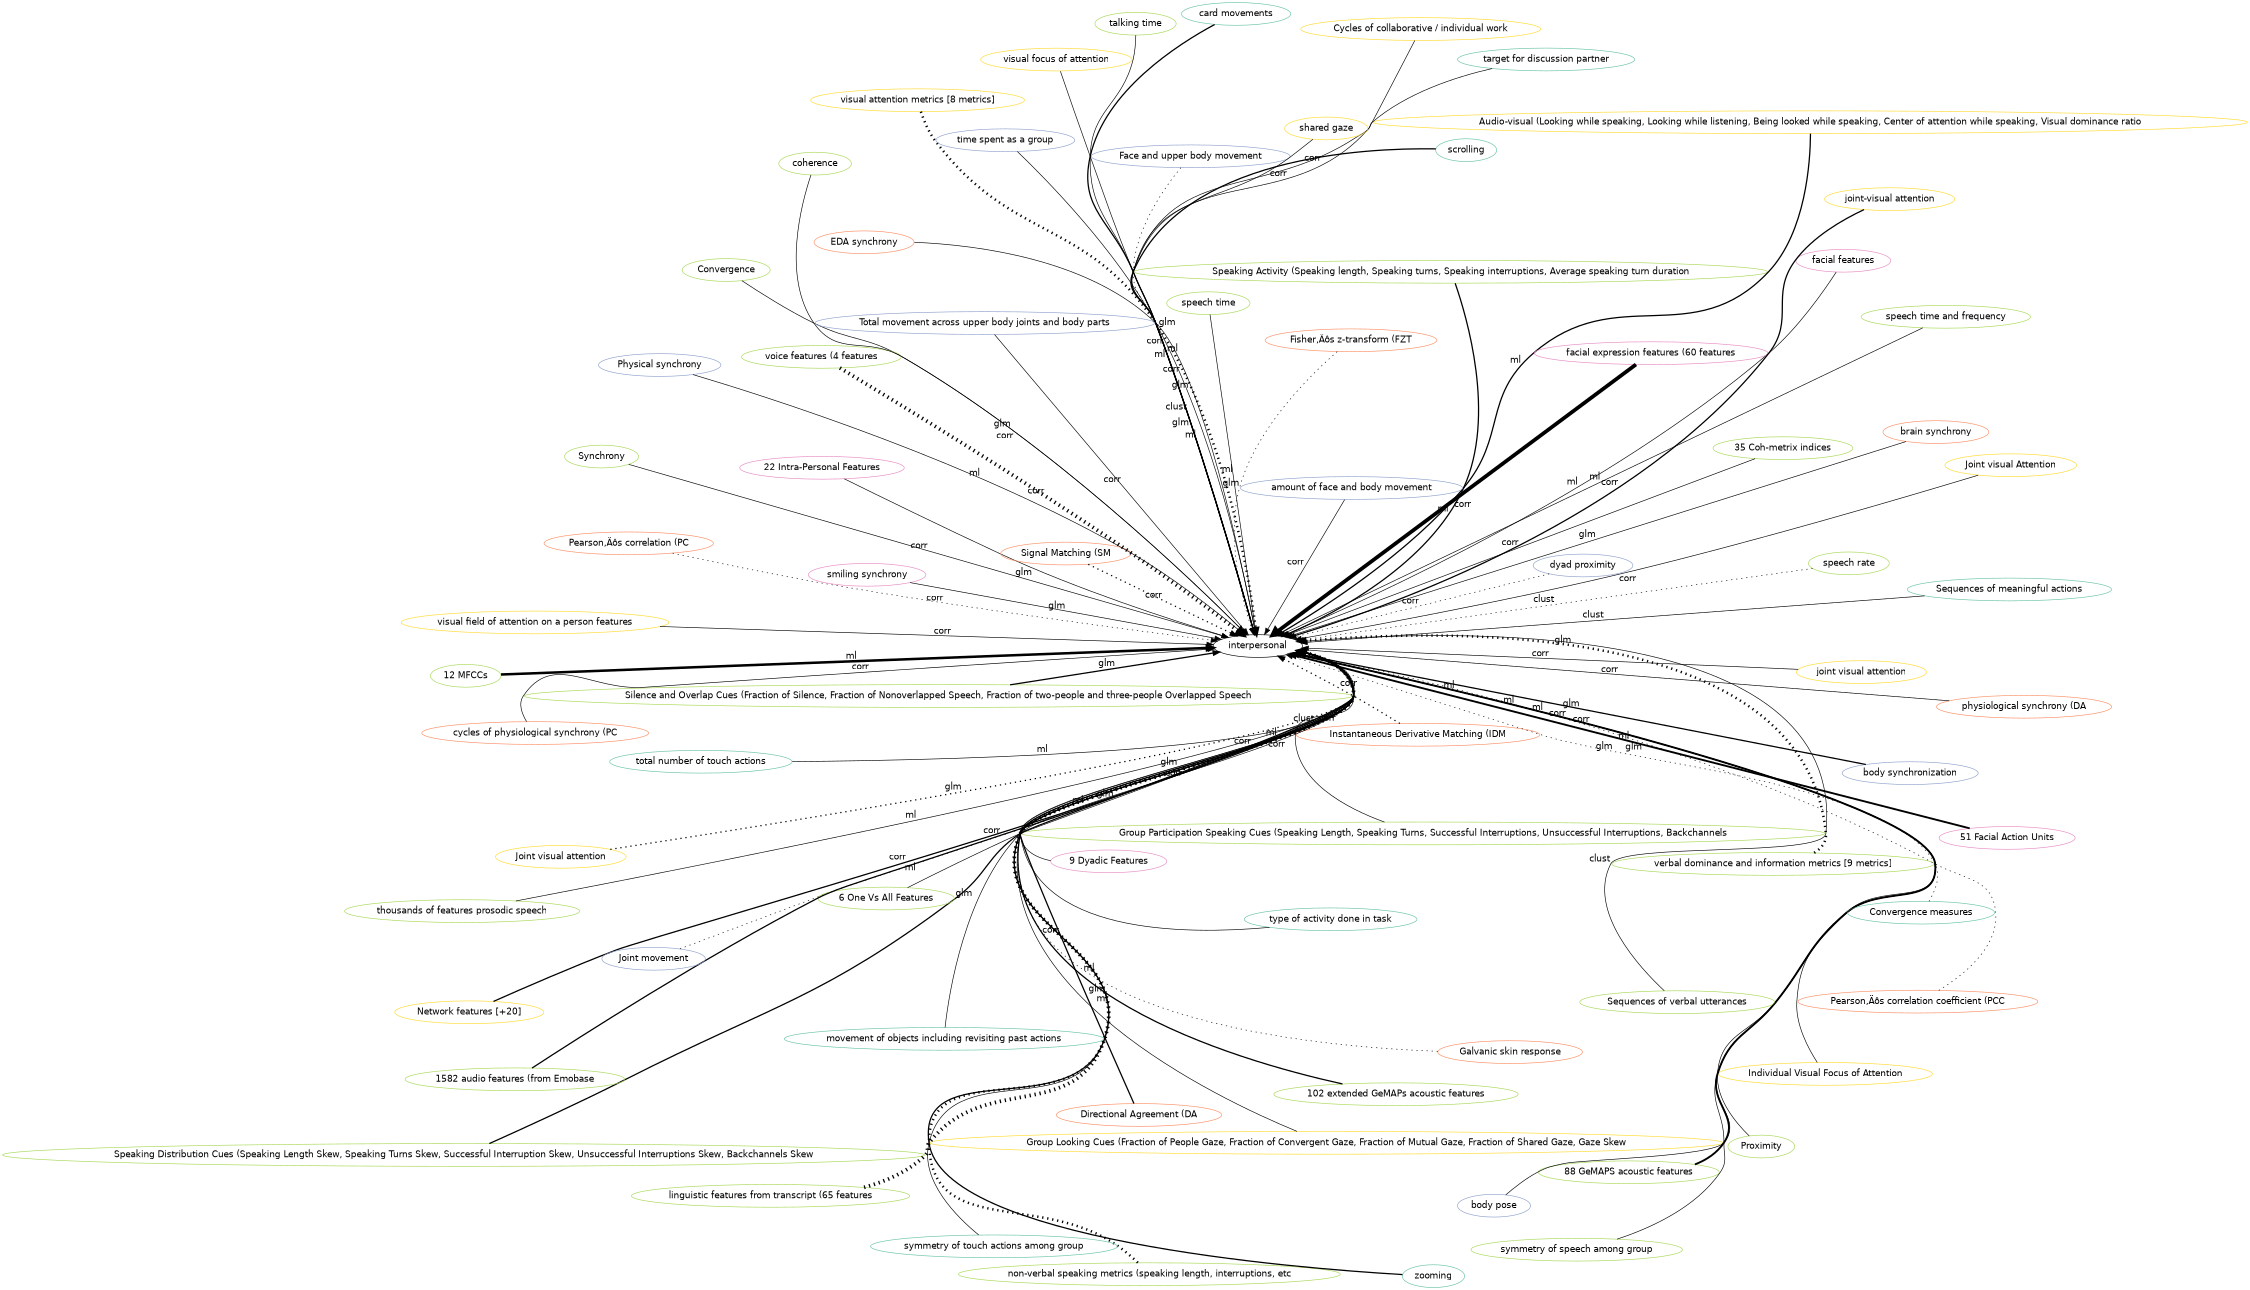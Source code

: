 digraph world {
        size="15,15";
        layout=neato
        graph [fontname = "helvetica"];
        node [fontname = "helvetica", colorscheme=set28];
        edge [fontname = "helvetica", colorscheme=set28];

	"interpersonal" [href="index.svg"];
	"verbal dominance and information metrics [9 metrics]" [href="https://scholar.google.com/scholar?hl=en&q=A%20Multimodal-Sensor-Enabled%20Room%20for%20Unobtrusive%20Group%20Meeting%20Analysis" target="_blank" , color="5"];
	"verbal dominance and information metrics [9 metrics]" [href="https://scholar.google.com/scholar?hl=en&q=A%20Multimodal-Sensor-Enabled%20Room%20for%20Unobtrusive%20Group%20Meeting%20Analysis" target="_blank" , color="5"];
	"non-verbal speaking metrics (speaking length, interruptions, etc" [href="https://scholar.google.com/scholar?hl=en&q=A%20Multimodal-Sensor-Enabled%20Room%20for%20Unobtrusive%20Group%20Meeting%20Analysis" target="_blank" , color="5"];
	"non-verbal speaking metrics (speaking length, interruptions, etc" [href="https://scholar.google.com/scholar?hl=en&q=A%20Multimodal-Sensor-Enabled%20Room%20for%20Unobtrusive%20Group%20Meeting%20Analysis" target="_blank" , color="5"];
	"visual attention metrics [8 metrics]" [href="https://scholar.google.com/scholar?hl=en&q=A%20Multimodal-Sensor-Enabled%20Room%20for%20Unobtrusive%20Group%20Meeting%20Analysis" target="_blank" , color="6"];
	"visual attention metrics [8 metrics]" [href="https://scholar.google.com/scholar?hl=en&q=A%20Multimodal-Sensor-Enabled%20Room%20for%20Unobtrusive%20Group%20Meeting%20Analysis" target="_blank" , color="6"];
	"non-verbal speaking metrics (speaking length, interruptions, etc" [href="https://scholar.google.com/scholar?hl=en&q=A%20Multimodal-Sensor-Enabled%20Room%20for%20Unobtrusive%20Group%20Meeting%20Analysis" target="_blank" , color="5"];
	"visual attention metrics [8 metrics]" [href="https://scholar.google.com/scholar?hl=en&q=A%20Multimodal-Sensor-Enabled%20Room%20for%20Unobtrusive%20Group%20Meeting%20Analysis" target="_blank" , color="6"];
	"verbal dominance and information metrics [9 metrics]" [href="https://scholar.google.com/scholar?hl=en&q=A%20Multimodal-Sensor-Enabled%20Room%20for%20Unobtrusive%20Group%20Meeting%20Analysis" target="_blank" , color="5"];
	"non-verbal speaking metrics (speaking length, interruptions, etc" [href="https://scholar.google.com/scholar?hl=en&q=A%20Multimodal-Sensor-Enabled%20Room%20for%20Unobtrusive%20Group%20Meeting%20Analysis" target="_blank" , color="5"];
	"visual attention metrics [8 metrics]" [href="https://scholar.google.com/scholar?hl=en&q=A%20Multimodal-Sensor-Enabled%20Room%20for%20Unobtrusive%20Group%20Meeting%20Analysis" target="_blank" , color="6"];
	"verbal dominance and information metrics [9 metrics]" [href="https://scholar.google.com/scholar?hl=en&q=A%20Multimodal-Sensor-Enabled%20Room%20for%20Unobtrusive%20Group%20Meeting%20Analysis" target="_blank" , color="5"];
	"Group Participation Speaking Cues (Speaking Length, Speaking Turns, Successful Interruptions, Unsuccessful Interruptions, Backchannels" [href="https://scholar.google.com/scholar?hl=en&q=Linking%20Speaking%20and%20Looking%20Behavior%20Patterns%20with%20Group%20Composition,%20Perception,%20and%20Performance" target="_blank" , color="5"];
	"Silence and Overlap Cues (Fraction of Silence, Fraction of Nonoverlapped Speech, Fraction of two-people and three-people Overlapped Speech" [href="https://scholar.google.com/scholar?hl=en&q=Linking%20Speaking%20and%20Looking%20Behavior%20Patterns%20with%20Group%20Composition,%20Perception,%20and%20Performance" target="_blank" , color="5"];
	"Speaking Distribution Cues (Speaking Length Skew, Speaking Turns Skew, Successful Interruption Skew, Unsuccessful Interruptions Skew, Backchannels Skew" [href="https://scholar.google.com/scholar?hl=en&q=Linking%20Speaking%20and%20Looking%20Behavior%20Patterns%20with%20Group%20Composition,%20Perception,%20and%20Performance" target="_blank" , color="5"];
	"Individual Visual Focus of Attention" [href="https://scholar.google.com/scholar?hl=en&q=Linking%20Speaking%20and%20Looking%20Behavior%20Patterns%20with%20Group%20Composition,%20Perception,%20and%20Performance" target="_blank" , color="6"];
	"Group Looking Cues (Fraction of People Gaze, Fraction of Convergent Gaze, Fraction of Mutual Gaze, Fraction of Shared Gaze, Gaze Skew" [href="https://scholar.google.com/scholar?hl=en&q=Linking%20Speaking%20and%20Looking%20Behavior%20Patterns%20with%20Group%20Composition,%20Perception,%20and%20Performance" target="_blank" , color="6"];
	"Silence and Overlap Cues (Fraction of Silence, Fraction of Nonoverlapped Speech, Fraction of two-people and three-people Overlapped Speech" [href="https://scholar.google.com/scholar?hl=en&q=Linking%20Speaking%20and%20Looking%20Behavior%20Patterns%20with%20Group%20Composition,%20Perception,%20and%20Performance" target="_blank" , color="5"];
	"Speaking Distribution Cues (Speaking Length Skew, Speaking Turns Skew, Successful Interruption Skew, Unsuccessful Interruptions Skew, Backchannels Skew" [href="https://scholar.google.com/scholar?hl=en&q=Linking%20Speaking%20and%20Looking%20Behavior%20Patterns%20with%20Group%20Composition,%20Perception,%20and%20Performance" target="_blank" , color="5"];
	"88 GeMAPS acoustic features" [href="https://scholar.google.com/scholar?hl=en&q=Automatic%20Recognition%20of%20Affective%20Laughter%20in%20Spontaneous%20Dyadic%20Interactions%20from%20Audiovisual%20Signals" target="_blank" , color="5"];
	"102 extended GeMAPs acoustic features" [href="https://scholar.google.com/scholar?hl=en&q=Automatic%20Recognition%20of%20Affective%20Laughter%20in%20Spontaneous%20Dyadic%20Interactions%20from%20Audiovisual%20Signals" target="_blank" , color="5"];
	"12 MFCCs" [href="https://scholar.google.com/scholar?hl=en&q=Automatic%20Recognition%20of%20Affective%20Laughter%20in%20Spontaneous%20Dyadic%20Interactions%20from%20Audiovisual%20Signals" target="_blank" , color="5"];
	"51 Facial Action Units" [href="https://scholar.google.com/scholar?hl=en&q=Automatic%20Recognition%20of%20Affective%20Laughter%20in%20Spontaneous%20Dyadic%20Interactions%20from%20Audiovisual%20Signals" target="_blank" , color="4"];
	"88 GeMAPS acoustic features" [href="https://scholar.google.com/scholar?hl=en&q=Automatic%20Recognition%20of%20Affective%20Laughter%20in%20Spontaneous%20Dyadic%20Interactions%20from%20Audiovisual%20Signals" target="_blank" , color="5"];
	"12 MFCCs" [href="https://scholar.google.com/scholar?hl=en&q=Automatic%20Recognition%20of%20Affective%20Laughter%20in%20Spontaneous%20Dyadic%20Interactions%20from%20Audiovisual%20Signals" target="_blank" , color="5"];
	"12 MFCCs" [href="https://scholar.google.com/scholar?hl=en&q=Automatic%20Recognition%20of%20Affective%20Laughter%20in%20Spontaneous%20Dyadic%20Interactions%20from%20Audiovisual%20Signals" target="_blank" , color="5"];
	"51 Facial Action Units" [href="https://scholar.google.com/scholar?hl=en&q=Automatic%20Recognition%20of%20Affective%20Laughter%20in%20Spontaneous%20Dyadic%20Interactions%20from%20Audiovisual%20Signals" target="_blank" , color="4"];
	"88 GeMAPS acoustic features" [href="https://scholar.google.com/scholar?hl=en&q=Automatic%20Recognition%20of%20Affective%20Laughter%20in%20Spontaneous%20Dyadic%20Interactions%20from%20Audiovisual%20Signals" target="_blank" , color="5"];
	"102 extended GeMAPs acoustic features" [href="https://scholar.google.com/scholar?hl=en&q=Automatic%20Recognition%20of%20Affective%20Laughter%20in%20Spontaneous%20Dyadic%20Interactions%20from%20Audiovisual%20Signals" target="_blank" , color="5"];
	"12 MFCCs" [href="https://scholar.google.com/scholar?hl=en&q=Automatic%20Recognition%20of%20Affective%20Laughter%20in%20Spontaneous%20Dyadic%20Interactions%20from%20Audiovisual%20Signals" target="_blank" , color="5"];
	"51 Facial Action Units" [href="https://scholar.google.com/scholar?hl=en&q=Automatic%20Recognition%20of%20Affective%20Laughter%20in%20Spontaneous%20Dyadic%20Interactions%20from%20Audiovisual%20Signals" target="_blank" , color="4"];
	"speech rate" [href="https://scholar.google.com/scholar?hl=en&q=Modeling%20Team-level%20Multimodal%20Dynamics%20during%20Multiparty%20Collaboration" target="_blank" , color="5"];
	"Face and upper body movement" [href="https://scholar.google.com/scholar?hl=en&q=Modeling%20Team-level%20Multimodal%20Dynamics%20during%20Multiparty%20Collaboration" target="_blank" , color="3"];
	"Galvanic skin response" [href="https://scholar.google.com/scholar?hl=en&q=Modeling%20Team-level%20Multimodal%20Dynamics%20during%20Multiparty%20Collaboration" target="_blank" , color="2"];
	"Proximity" [href="https://scholar.google.com/scholar?hl=en&q=Acoustic-Prosodic%20Entrainment%20and%20Rapport%20in%20Collaborative%20Learning%20Dialogues" target="_blank" , color="5"];
	"Convergence" [href="https://scholar.google.com/scholar?hl=en&q=Acoustic-Prosodic%20Entrainment%20and%20Rapport%20in%20Collaborative%20Learning%20Dialogues" target="_blank" , color="5"];
	"Synchrony" [href="https://scholar.google.com/scholar?hl=en&q=Acoustic-Prosodic%20Entrainment%20and%20Rapport%20in%20Collaborative%20Learning%20Dialogues" target="_blank" , color="5"];
	"22 Intra-Personal Features" [href="https://scholar.google.com/scholar?hl=en&q=Personality%20classification%20and%20behaviour%20interpretation:%20An%20approach%20based%20on%20feature%20categories" target="_blank" , color="4"];
	"9 Dyadic Features" [href="https://scholar.google.com/scholar?hl=en&q=Personality%20classification%20and%20behaviour%20interpretation:%20An%20approach%20based%20on%20feature%20categories" target="_blank" , color="4"];
	"6 One Vs All Features" [href="https://scholar.google.com/scholar?hl=en&q=Personality%20classification%20and%20behaviour%20interpretation:%20An%20approach%20based%20on%20feature%20categories" target="_blank" , color="5"];
	"Speaking Activity (Speaking length, Speaking turns, Speaking interruptions, Average speaking turn duration" [href="https://scholar.google.com/scholar?hl=en&q=Emergent%20leaders%20through%20looking%20and%20speaking:%20from%20audio-visual%20data%20to%20multimodal%20recognition" target="_blank" , color="5"];
	"Audio-visual (Looking while speaking, Looking while listening, Being looked while speaking, Center of attention while speaking, Visual dominance ratio" [href="https://scholar.google.com/scholar?hl=en&q=Emergent%20leaders%20through%20looking%20and%20speaking:%20from%20audio-visual%20data%20to%20multimodal%20recognition" target="_blank" , color="6"];
	"Speaking Activity (Speaking length, Speaking turns, Speaking interruptions, Average speaking turn duration" [href="https://scholar.google.com/scholar?hl=en&q=Emergent%20leaders%20through%20looking%20and%20speaking:%20from%20audio-visual%20data%20to%20multimodal%20recognition" target="_blank" , color="5"];
	"Audio-visual (Looking while speaking, Looking while listening, Being looked while speaking, Center of attention while speaking, Visual dominance ratio" [href="https://scholar.google.com/scholar?hl=en&q=Emergent%20leaders%20through%20looking%20and%20speaking:%20from%20audio-visual%20data%20to%20multimodal%20recognition" target="_blank" , color="6"];
	"visual focus of attention" [href="https://scholar.google.com/scholar?hl=en&q=Real-time%20mutual%20gaze%20perception" target="_blank" , color="6"];
	"body pose" [href="https://scholar.google.com/scholar?hl=en&q=Real-time%20mutual%20gaze%20perception" target="_blank" , color="3"];
	"facial features" [href="https://scholar.google.com/scholar?hl=en&q=Real-time%20mutual%20gaze%20perception" target="_blank" , color="4"];
	"Signal Matching (SM" [href="https://scholar.google.com/scholar?hl=en&q=Investigating%20collaborative%20learning%20success%20with%20physiological%20coupling%20indices%20based%20on%20electrodermal%20activity" target="_blank" , color="2"];
	"Directional Agreement (DA" [href="https://scholar.google.com/scholar?hl=en&q=Investigating%20collaborative%20learning%20success%20with%20physiological%20coupling%20indices%20based%20on%20electrodermal%20activity" target="_blank" , color="2"];
	"Pearson‚Äôs correlation coefficient (PCC" [href="https://scholar.google.com/scholar?hl=en&q=Investigating%20collaborative%20learning%20success%20with%20physiological%20coupling%20indices%20based%20on%20electrodermal%20activity" target="_blank" , color="2"];
	"Fisher‚Äôs z-transform (FZT" [href="https://scholar.google.com/scholar?hl=en&q=Investigating%20collaborative%20learning%20success%20with%20physiological%20coupling%20indices%20based%20on%20electrodermal%20activity" target="_blank" , color="2"];
	"Instantaneous Derivative Matching (IDM" [href="https://scholar.google.com/scholar?hl=en&q=Investigating%20collaborative%20learning%20success%20with%20physiological%20coupling%20indices%20based%20on%20electrodermal%20activity" target="_blank" , color="2"];
	"linguistic features from transcript (65 features" [href="https://scholar.google.com/scholar?hl=en&q=Multimodal%20Analysis%20of%20Vocal%20Collaborative%20Search:A%20Public%20Corpus%20and%20Results" target="_blank" , color="5"];
	"voice features (4 features" [href="https://scholar.google.com/scholar?hl=en&q=Multimodal%20Analysis%20of%20Vocal%20Collaborative%20Search:A%20Public%20Corpus%20and%20Results" target="_blank" , color="5"];
	"facial expression features (60 features" [href="https://scholar.google.com/scholar?hl=en&q=Multimodal%20Analysis%20of%20Vocal%20Collaborative%20Search:A%20Public%20Corpus%20and%20Results" target="_blank" , color="4"];
	"linguistic features from transcript (65 features" [href="https://scholar.google.com/scholar?hl=en&q=Multimodal%20Analysis%20of%20Vocal%20Collaborative%20Search:A%20Public%20Corpus%20and%20Results" target="_blank" , color="5"];
	"voice features (4 features" [href="https://scholar.google.com/scholar?hl=en&q=Multimodal%20Analysis%20of%20Vocal%20Collaborative%20Search:A%20Public%20Corpus%20and%20Results" target="_blank" , color="5"];
	"facial expression features (60 features" [href="https://scholar.google.com/scholar?hl=en&q=Multimodal%20Analysis%20of%20Vocal%20Collaborative%20Search:A%20Public%20Corpus%20and%20Results" target="_blank" , color="4"];
	"linguistic features from transcript (65 features" [href="https://scholar.google.com/scholar?hl=en&q=Multimodal%20Analysis%20of%20Vocal%20Collaborative%20Search:A%20Public%20Corpus%20and%20Results" target="_blank" , color="5"];
	"voice features (4 features" [href="https://scholar.google.com/scholar?hl=en&q=Multimodal%20Analysis%20of%20Vocal%20Collaborative%20Search:A%20Public%20Corpus%20and%20Results" target="_blank" , color="5"];
	"facial expression features (60 features" [href="https://scholar.google.com/scholar?hl=en&q=Multimodal%20Analysis%20of%20Vocal%20Collaborative%20Search:A%20Public%20Corpus%20and%20Results" target="_blank" , color="4"];
	"linguistic features from transcript (65 features" [href="https://scholar.google.com/scholar?hl=en&q=Multimodal%20Analysis%20of%20Vocal%20Collaborative%20Search:A%20Public%20Corpus%20and%20Results" target="_blank" , color="5"];
	"voice features (4 features" [href="https://scholar.google.com/scholar?hl=en&q=Multimodal%20Analysis%20of%20Vocal%20Collaborative%20Search:A%20Public%20Corpus%20and%20Results" target="_blank" , color="5"];
	"linguistic features from transcript (65 features" [href="https://scholar.google.com/scholar?hl=en&q=Multimodal%20Analysis%20of%20Vocal%20Collaborative%20Search:A%20Public%20Corpus%20and%20Results" target="_blank" , color="5"];
	"voice features (4 features" [href="https://scholar.google.com/scholar?hl=en&q=Multimodal%20Analysis%20of%20Vocal%20Collaborative%20Search:A%20Public%20Corpus%20and%20Results" target="_blank" , color="5"];
	"linguistic features from transcript (65 features" [href="https://scholar.google.com/scholar?hl=en&q=Multimodal%20Analysis%20of%20Vocal%20Collaborative%20Search:A%20Public%20Corpus%20and%20Results" target="_blank" , color="5"];
	"voice features (4 features" [href="https://scholar.google.com/scholar?hl=en&q=Multimodal%20Analysis%20of%20Vocal%20Collaborative%20Search:A%20Public%20Corpus%20and%20Results" target="_blank" , color="5"];
	"facial expression features (60 features" [href="https://scholar.google.com/scholar?hl=en&q=Multimodal%20Analysis%20of%20Vocal%20Collaborative%20Search:A%20Public%20Corpus%20and%20Results" target="_blank" , color="4"];
	"facial expression features (60 features" [href="https://scholar.google.com/scholar?hl=en&q=Multimodal%20Analysis%20of%20Vocal%20Collaborative%20Search:A%20Public%20Corpus%20and%20Results" target="_blank" , color="4"];
	"facial expression features (60 features" [href="https://scholar.google.com/scholar?hl=en&q=Multimodal%20Analysis%20of%20Vocal%20Collaborative%20Search:A%20Public%20Corpus%20and%20Results" target="_blank" , color="4"];
	"type of activity done in task" [href="https://scholar.google.com/scholar?hl=en&q=Focused%20or%20Stuck%20Together:%20Multimodal%20Patterns%20Reveal%20Triads’%20Performance%20in%20Collaborative%20Problem%20Solving" target="_blank" , color="1"];
	"amount of face and body movement" [href="https://scholar.google.com/scholar?hl=en&q=Focused%20or%20Stuck%20Together:%20Multimodal%20Patterns%20Reveal%20Triads’%20Performance%20in%20Collaborative%20Problem%20Solving" target="_blank" , color="3"];
	"target for discussion partner" [href="https://scholar.google.com/scholar?hl=en&q=Focused%20or%20Stuck%20Together:%20Multimodal%20Patterns%20Reveal%20Triads’%20Performance%20in%20Collaborative%20Problem%20Solving" target="_blank" , color="1"];
	"Signal Matching (SM" [href="https://scholar.google.com/scholar?hl=en&q=Using%20Physiological%20Synchrony%20as%20an%20Indicator%20of%20Collaboration%20Quality,%20Task%20Performance%20and%20Learning" target="_blank" , color="2"];
	"Instantaneous Derivative Matching (IDM" [href="https://scholar.google.com/scholar?hl=en&q=Using%20Physiological%20Synchrony%20as%20an%20Indicator%20of%20Collaboration%20Quality,%20Task%20Performance%20and%20Learning" target="_blank" , color="2"];
	"Pearson‚Äôs correlation (PC" [href="https://scholar.google.com/scholar?hl=en&q=Using%20Physiological%20Synchrony%20as%20an%20Indicator%20of%20Collaboration%20Quality,%20Task%20Performance%20and%20Learning" target="_blank" , color="2"];
	"Directional Agreement (DA" [href="https://scholar.google.com/scholar?hl=en&q=Using%20Physiological%20Synchrony%20as%20an%20Indicator%20of%20Collaboration%20Quality,%20Task%20Performance%20and%20Learning" target="_blank" , color="2"];
	"visual field of attention on a person features" [href="https://scholar.google.com/scholar?hl=en&q=Detecting%20Emergent%20Leader%20in%20a%20Meeting%20Environment" target="_blank" , color="6"];
	"time spent as a group" [href="https://scholar.google.com/scholar?hl=en&q=Using%20Motion%20Sensors%20to%20Understand%20Collaborative%20Interactions%20in%20Digital%20Fabrication%20Labs" target="_blank" , color="3"];
	"EDA synchrony" [href="https://scholar.google.com/scholar?hl=en&q=Physiological%20evidence%20of%20interpersonal%20dynamics%20in%20a%20cooperative%20production%20task" target="_blank" , color="2"];
	"smiling synchrony" [href="https://scholar.google.com/scholar?hl=en&q=Physiological%20evidence%20of%20interpersonal%20dynamics%20in%20a%20cooperative%20production%20task" target="_blank" , color="4"];
	"brain synchrony" [href="https://scholar.google.com/scholar?hl=en&q=Brain-to-Brain%20Synchrony%20Tracks%20Real-World%20Dynamic%20Group%20Interactions%20in%20the%20Classroom" target="_blank" , color="2"];
	"body synchronization" [href="https://scholar.google.com/scholar?hl=en&q=Body%20synchrony%20in%20triadic%20interaction" target="_blank" , color="3"];
	"body synchronization" [href="https://scholar.google.com/scholar?hl=en&q=Body%20synchrony%20in%20triadic%20interaction" target="_blank" , color="3"];
	"Joint visual attention" [href="https://scholar.google.com/scholar?hl=en&q=Using%20Eye-Tracking%20Technology%20to%20Support%20Visual%20Coordination%20in%20Collaborative%20Problem-Solving%20Groups" target="_blank" , color="6"];
	"Joint visual attention" [href="https://scholar.google.com/scholar?hl=en&q=The%20Effect%20of%20Mutual%20Gaze%20Perception%20on%20Students’%20Verbal%20Coordination" target="_blank" , color="6"];
	"Convergence measures" [href="https://scholar.google.com/scholar?hl=en&q=The%20Effect%20of%20Mutual%20Gaze%20Perception%20on%20Students’%20Verbal%20Coordination" target="_blank" , color="1"];
	"Sequences of verbal utterances" [href="https://scholar.google.com/scholar?hl=en&q=Capturing%20and%20analyzing%20verbal%20and%20physical%20collaborative%20learning%20interactions%20at%20an%20enriched%20interactive%20tabletop" target="_blank" , color="5"];
	"Sequences of meaningful actions" [href="https://scholar.google.com/scholar?hl=en&q=Capturing%20and%20analyzing%20verbal%20and%20physical%20collaborative%20learning%20interactions%20at%20an%20enriched%20interactive%20tabletop" target="_blank" , color="1"];
	"physiological synchrony (DA" [href="https://scholar.google.com/scholar?hl=en&q=Unpacking%20the%20relationship%20between%20existing%20and%20new%20measures%20of%20physiological%20synchrony%20and%20collaborative%20learning:%20a%20mixed%20methods%20study" target="_blank" , color="2"];
	"cycles of physiological synchrony (PC" [href="https://scholar.google.com/scholar?hl=en&q=Unpacking%20the%20relationship%20between%20existing%20and%20new%20measures%20of%20physiological%20synchrony%20and%20collaborative%20learning:%20a%20mixed%20methods%20study" target="_blank" , color="2"];
	"Joint visual Attention" [href="https://scholar.google.com/scholar?hl=en&q=Leveraging%20Mobile%20Eye-Trackers%20to%20Capture%20Joint%20Visual%20Attention%20in%20Co-Located%20Collaborative%20Learning" target="_blank" , color="6"];
	"Cycles of collaborative / individual work" [href="https://scholar.google.com/scholar?hl=en&q=Leveraging%20Mobile%20Eye-Trackers%20to%20Capture%20Joint%20Visual%20Attention%20in%20Co-Located%20Collaborative%20Learning" target="_blank" , color="6"];
	"card movements" [href="https://scholar.google.com/scholar?hl=en&q=High%20Accuracy%20Detection%20of%20Collaboration%20From%20Log%20Data%20and%20Superficial%20Speech%20Features" target="_blank" , color="1"];
	"scrolling" [href="https://scholar.google.com/scholar?hl=en&q=High%20Accuracy%20Detection%20of%20Collaboration%20From%20Log%20Data%20and%20Superficial%20Speech%20Features" target="_blank" , color="1"];
	"zooming" [href="https://scholar.google.com/scholar?hl=en&q=High%20Accuracy%20Detection%20of%20Collaboration%20From%20Log%20Data%20and%20Superficial%20Speech%20Features" target="_blank" , color="1"];
	"1582 audio features (from Emobase" [href="https://scholar.google.com/scholar?hl=en&q=High%20Accuracy%20Detection%20of%20Collaboration%20From%20Log%20Data%20and%20Superficial%20Speech%20Features" target="_blank" , color="5"];
	"card movements" [href="https://scholar.google.com/scholar?hl=en&q=High%20Accuracy%20Detection%20of%20Collaboration%20From%20Log%20Data%20and%20Superficial%20Speech%20Features" target="_blank" , color="1"];
	"scrolling" [href="https://scholar.google.com/scholar?hl=en&q=High%20Accuracy%20Detection%20of%20Collaboration%20From%20Log%20Data%20and%20Superficial%20Speech%20Features" target="_blank" , color="1"];
	"zooming" [href="https://scholar.google.com/scholar?hl=en&q=High%20Accuracy%20Detection%20of%20Collaboration%20From%20Log%20Data%20and%20Superficial%20Speech%20Features" target="_blank" , color="1"];
	"1582 audio features (from Emobase" [href="https://scholar.google.com/scholar?hl=en&q=High%20Accuracy%20Detection%20of%20Collaboration%20From%20Log%20Data%20and%20Superficial%20Speech%20Features" target="_blank" , color="5"];
	"coherence" [href="https://scholar.google.com/scholar?hl=en&q=Does%20Seeing%20One%20Another’s%20Gaze%20Affect%20Group%20Dialogue?" target="_blank" , color="5"];
	"35 Coh-metrix indices" [href="https://scholar.google.com/scholar?hl=en&q=Predicting%20the%20Quality%20of%20Collaborative%20Problem%20Solving%20Through%20Linguistic%20Analysis%20of%20Discourse" target="_blank" , color="5"];
	"Physical synchrony" [href="https://scholar.google.com/scholar?hl=en&q=Predicting%20the%20Quality%20of%20Collaborative%20Problem%20Solving%20Through%20Linguistic%20Analysis%20of%20Discourse" target="_blank" , color="3"];
	"Total movement across upper body joints and body parts" [href="https://scholar.google.com/scholar?hl=en&q=Toward%20Using%20Multi-Modal%20Learning%20Analytics%20to%20Support%20and%20Measure%20Collaboration%20in%20Co-Located%20Dyads" target="_blank" , color="3"];
	"talking time" [href="https://scholar.google.com/scholar?hl=en&q=Toward%20Using%20Multi-Modal%20Learning%20Analytics%20to%20Support%20and%20Measure%20Collaboration%20in%20Co-Located%20Dyads" target="_blank" , color="5"];
	"Network features [+20]" [href="https://scholar.google.com/scholar?hl=en&q=Toward%20Collaboration%20Sensing" target="_blank" , color="6"];
	"Network features [+20]" [href="https://scholar.google.com/scholar?hl=en&q=Toward%20Collaboration%20Sensing" target="_blank" , color="6"];
	"joint-visual attention" [href="https://scholar.google.com/scholar?hl=en&q=Unpacking%20Collaborative%20Learning%20Processes%20during%20Hands-on%20Activities%20using%20Mobile%20Eye-Trackers" target="_blank" , color="6"];
	"joint-visual attention" [href="https://scholar.google.com/scholar?hl=en&q=Unpacking%20Collaborative%20Learning%20Processes%20during%20Hands-on%20Activities%20using%20Mobile%20Eye-Trackers" target="_blank" , color="6"];
	"joint visual attention" [href="https://scholar.google.com/scholar?hl=en&q=3D%20Tangibles%20Facilitate%20Joint%20Visual%20Attention%20in%20Dyads" target="_blank" , color="6"];
	"Joint movement" [href="https://scholar.google.com/scholar?hl=en&q=Exploring%20Collaboration%20Using%20Motion%20Sensors%20and%20Multi-Modal%20Learning%20Analytics" target="_blank" , color="3"];
	"dyad proximity" [href="https://scholar.google.com/scholar?hl=en&q=Exploring%20Collaboration%20Using%20Motion%20Sensors%20and%20Multi-Modal%20Learning%20Analytics" target="_blank" , color="3"];
	"speech time and frequency" [href="https://scholar.google.com/scholar?hl=en&q=An%20Automatic%20Approach%20for%20Mining%20Patterns%20of%20Collaboration%20around%20an%20Interactive%20Tabletop" target="_blank" , color="5"];
	"symmetry of speech among group" [href="https://scholar.google.com/scholar?hl=en&q=An%20Automatic%20Approach%20for%20Mining%20Patterns%20of%20Collaboration%20around%20an%20Interactive%20Tabletop" target="_blank" , color="5"];
	"total number of touch actions" [href="https://scholar.google.com/scholar?hl=en&q=An%20Automatic%20Approach%20for%20Mining%20Patterns%20of%20Collaboration%20around%20an%20Interactive%20Tabletop" target="_blank" , color="1"];
	"symmetry of touch actions among group" [href="https://scholar.google.com/scholar?hl=en&q=An%20Automatic%20Approach%20for%20Mining%20Patterns%20of%20Collaboration%20around%20an%20Interactive%20Tabletop" target="_blank" , color="1"];
	"shared gaze" [href="https://scholar.google.com/scholar?hl=en&q=Effects%20of%20Shared%20Gaze%20on%20Audio-%20Versus%20Text-Based%20Remote%20Collaborations" target="_blank" , color="6"];
	"speech time" [href="https://scholar.google.com/scholar?hl=en&q=Using%20the%20Tablet%20Gestures%20and%20Speech%20of%20Pairs%20of%20Students%20to%20Classify%20Their%20Collaboration" target="_blank" , color="5"];
	"thousands of features prosodic speech" [href="https://scholar.google.com/scholar?hl=en&q=Using%20the%20Tablet%20Gestures%20and%20Speech%20of%20Pairs%20of%20Students%20to%20Classify%20Their%20Collaboration" target="_blank" , color="5"];
	"movement of objects including revisiting past actions" [href="https://scholar.google.com/scholar?hl=en&q=Using%20the%20Tablet%20Gestures%20and%20Speech%20of%20Pairs%20of%20Students%20to%20Classify%20Their%20Collaboration" target="_blank" , color="1"];
	"verbal dominance and information metrics [9 metrics]" -> "interpersonal" [label="glm", labeltooltip=4, style="dotted", penwidth=4];
	"non-verbal speaking metrics (speaking length, interruptions, etc" -> "interpersonal" [label="glm", labeltooltip=4, style="dotted", penwidth=4];
	"visual attention metrics [8 metrics]" -> "interpersonal" [label="glm", labeltooltip=4, style="dotted", penwidth=4];
	"Group Participation Speaking Cues (Speaking Length, Speaking Turns, Successful Interruptions, Unsuccessful Interruptions, Backchannels" -> "interpersonal" [label="corr", labeltooltip=1, style="solid", penwidth=1];
	"Silence and Overlap Cues (Fraction of Silence, Fraction of Nonoverlapped Speech, Fraction of two-people and three-people Overlapped Speech" -> "interpersonal" [label="glm", labeltooltip=2, style="solid", penwidth=2];
	"Speaking Distribution Cues (Speaking Length Skew, Speaking Turns Skew, Successful Interruption Skew, Unsuccessful Interruptions Skew, Backchannels Skew" -> "interpersonal" [label="glm", labeltooltip=2, style="solid", penwidth=2];
	"Individual Visual Focus of Attention" -> "interpersonal" [label="corr", labeltooltip=1, style="solid", penwidth=1];
	"Group Looking Cues (Fraction of People Gaze, Fraction of Convergent Gaze, Fraction of Mutual Gaze, Fraction of Shared Gaze, Gaze Skew" -> "interpersonal" [label="corr", labeltooltip=1, style="solid", penwidth=1];
	"88 GeMAPS acoustic features" -> "interpersonal" [label="ml", labeltooltip=3, style="solid", penwidth=3];
	"102 extended GeMAPs acoustic features" -> "interpersonal" [label="ml", labeltooltip=2, style="solid", penwidth=2];
	"12 MFCCs" -> "interpersonal" [label="ml", labeltooltip=4, style="solid", penwidth=4];
	"51 Facial Action Units" -> "interpersonal" [label="ml", labeltooltip=3, style="solid", penwidth=3];
	"speech rate" -> "interpersonal" [label="clust", labeltooltip=1, style="dotted", penwidth=1];
	"Face and upper body movement" -> "interpersonal" [label="clust", labeltooltip=1, style="dotted", penwidth=1];
	"Galvanic skin response" -> "interpersonal" [label="clust", labeltooltip=1, style="dotted", penwidth=1];
	"Proximity" -> "interpersonal" [label="corr", labeltooltip=1, style="solid", penwidth=1];
	"Convergence" -> "interpersonal" [label="corr", labeltooltip=1, style="solid", penwidth=1];
	"Synchrony" -> "interpersonal" [label="corr", labeltooltip=1, style="solid", penwidth=1];
	"22 Intra-Personal Features" -> "interpersonal" [label="glm", labeltooltip=1, style="solid", penwidth=1];
	"9 Dyadic Features" -> "interpersonal" [label="glm", labeltooltip=1, style="solid", penwidth=1];
	"6 One Vs All Features" -> "interpersonal" [label="glm", labeltooltip=1, style="solid", penwidth=1];
	"Speaking Activity (Speaking length, Speaking turns, Speaking interruptions, Average speaking turn duration" -> "interpersonal" [label="ml", labeltooltip=2, style="solid", penwidth=2];
	"Audio-visual (Looking while speaking, Looking while listening, Being looked while speaking, Center of attention while speaking, Visual dominance ratio" -> "interpersonal" [label="ml", labeltooltip=2, style="solid", penwidth=2];
	"visual focus of attention" -> "interpersonal" [label="ml", labeltooltip=1, style="solid", penwidth=1];
	"body pose" -> "interpersonal" [label="ml", labeltooltip=1, style="solid", penwidth=1];
	"facial features" -> "interpersonal" [label="ml", labeltooltip=1, style="solid", penwidth=1];
	"Signal Matching (SM" -> "interpersonal" [label="corr", labeltooltip=2, style="dotted", penwidth=2];
	"Directional Agreement (DA" -> "interpersonal" [label="corr", labeltooltip=2, style="solid", penwidth=2];
	"Pearson‚Äôs correlation coefficient (PCC" -> "interpersonal" [label="glm", labeltooltip=1, style="dotted", penwidth=1];
	"Fisher‚Äôs z-transform (FZT" -> "interpersonal" [label="glm", labeltooltip=1, style="dotted", penwidth=1];
	"Instantaneous Derivative Matching (IDM" -> "interpersonal" [label="corr", labeltooltip=2, style="dotted", penwidth=2];
	"linguistic features from transcript (65 features" -> "interpersonal" [label="corr", labeltooltip=6, style="dotted", penwidth=6];
	"voice features (4 features" -> "interpersonal" [label="corr", labeltooltip=6, style="dotted", penwidth=6];
	"facial expression features (60 features" -> "interpersonal" [label="corr", labeltooltip=6, style="solid", penwidth=6];
	"type of activity done in task" -> "interpersonal" [label="corr", labeltooltip=1, style="solid", penwidth=1];
	"amount of face and body movement" -> "interpersonal" [label="corr", labeltooltip=1, style="solid", penwidth=1];
	"target for discussion partner" -> "interpersonal" [label="corr", labeltooltip=1, style="solid", penwidth=1];
	"Pearson‚Äôs correlation (PC" -> "interpersonal" [label="corr", labeltooltip=1, style="dotted", penwidth=1];
	"visual field of attention on a person features" -> "interpersonal" [label="corr", labeltooltip=1, style="solid", penwidth=1];
	"time spent as a group" -> "interpersonal" [label="corr", labeltooltip=1, style="solid", penwidth=1];
	"EDA synchrony" -> "interpersonal" [label="glm", labeltooltip=1, style="solid", penwidth=1];
	"smiling synchrony" -> "interpersonal" [label="glm", labeltooltip=1, style="solid", penwidth=1];
	"brain synchrony" -> "interpersonal" [label="glm", labeltooltip=1, style="solid", penwidth=1];
	"body synchronization" -> "interpersonal" [label="glm", labeltooltip=2, style="solid", penwidth=2];
	"Joint visual attention" -> "interpersonal" [label="glm", labeltooltip=2, style="dotted", penwidth=2];
	"Convergence measures" -> "interpersonal" [label="glm", labeltooltip=1, style="dotted", penwidth=1];
	"Sequences of verbal utterances" -> "interpersonal" [label="clust", labeltooltip=1, style="solid", penwidth=1];
	"Sequences of meaningful actions" -> "interpersonal" [label="clust", labeltooltip=1, style="solid", penwidth=1];
	"physiological synchrony (DA" -> "interpersonal" [label="corr", labeltooltip=1, style="solid", penwidth=1];
	"cycles of physiological synchrony (PC" -> "interpersonal" [label="corr", labeltooltip=1, style="solid", penwidth=1];
	"Joint visual Attention" -> "interpersonal" [label="corr", labeltooltip=1, style="solid", penwidth=1];
	"Cycles of collaborative / individual work" -> "interpersonal" [label="corr", labeltooltip=1, style="solid", penwidth=1];
	"card movements" -> "interpersonal" [label="ml", labeltooltip=2, style="solid", penwidth=2];
	"scrolling" -> "interpersonal" [label="ml", labeltooltip=2, style="solid", penwidth=2];
	"zooming" -> "interpersonal" [label="ml", labeltooltip=2, style="solid", penwidth=2];
	"1582 audio features (from Emobase" -> "interpersonal" [label="ml", labeltooltip=2, style="solid", penwidth=2];
	"coherence" -> "interpersonal" [label="glm", labeltooltip=1, style="solid", penwidth=1];
	"35 Coh-metrix indices" -> "interpersonal" [label="corr", labeltooltip=1, style="solid", penwidth=1];
	"Physical synchrony" -> "interpersonal" [label="ml", labeltooltip=1, style="solid", penwidth=1];
	"Total movement across upper body joints and body parts" -> "interpersonal" [label="corr", labeltooltip=1, style="solid", penwidth=1];
	"talking time" -> "interpersonal" [label="corr", labeltooltip=1, style="solid", penwidth=1];
	"Network features [+20]" -> "interpersonal" [label="corr", labeltooltip=2, style="solid", penwidth=2];
	"joint-visual attention" -> "interpersonal" [label="corr", labeltooltip=2, style="solid", penwidth=2];
	"joint visual attention" -> "interpersonal" [label="corr", labeltooltip=1, style="solid", penwidth=1];
	"Joint movement" -> "interpersonal" [label="corr", labeltooltip=1, style="dotted", penwidth=1];
	"dyad proximity" -> "interpersonal" [label="corr", labeltooltip=1, style="dotted", penwidth=1];
	"speech time and frequency" -> "interpersonal" [label="ml", labeltooltip=1, style="solid", penwidth=1];
	"symmetry of speech among group" -> "interpersonal" [label="ml", labeltooltip=1, style="solid", penwidth=1];
	"total number of touch actions" -> "interpersonal" [label="ml", labeltooltip=1, style="solid", penwidth=1];
	"symmetry of touch actions among group" -> "interpersonal" [label="ml", labeltooltip=1, style="solid", penwidth=1];
	"shared gaze" -> "interpersonal" [label="glm", labeltooltip=1, style="solid", penwidth=1];
	"speech time" -> "interpersonal" [label="ml", labeltooltip=1, style="solid", penwidth=1];
	"thousands of features prosodic speech" -> "interpersonal" [label="ml", labeltooltip=1, style="solid", penwidth=1];
	"movement of objects including revisiting past actions" -> "interpersonal" [label="ml", labeltooltip=1, style="solid", penwidth=1];

 overlap=false 
 splines = true; 


}